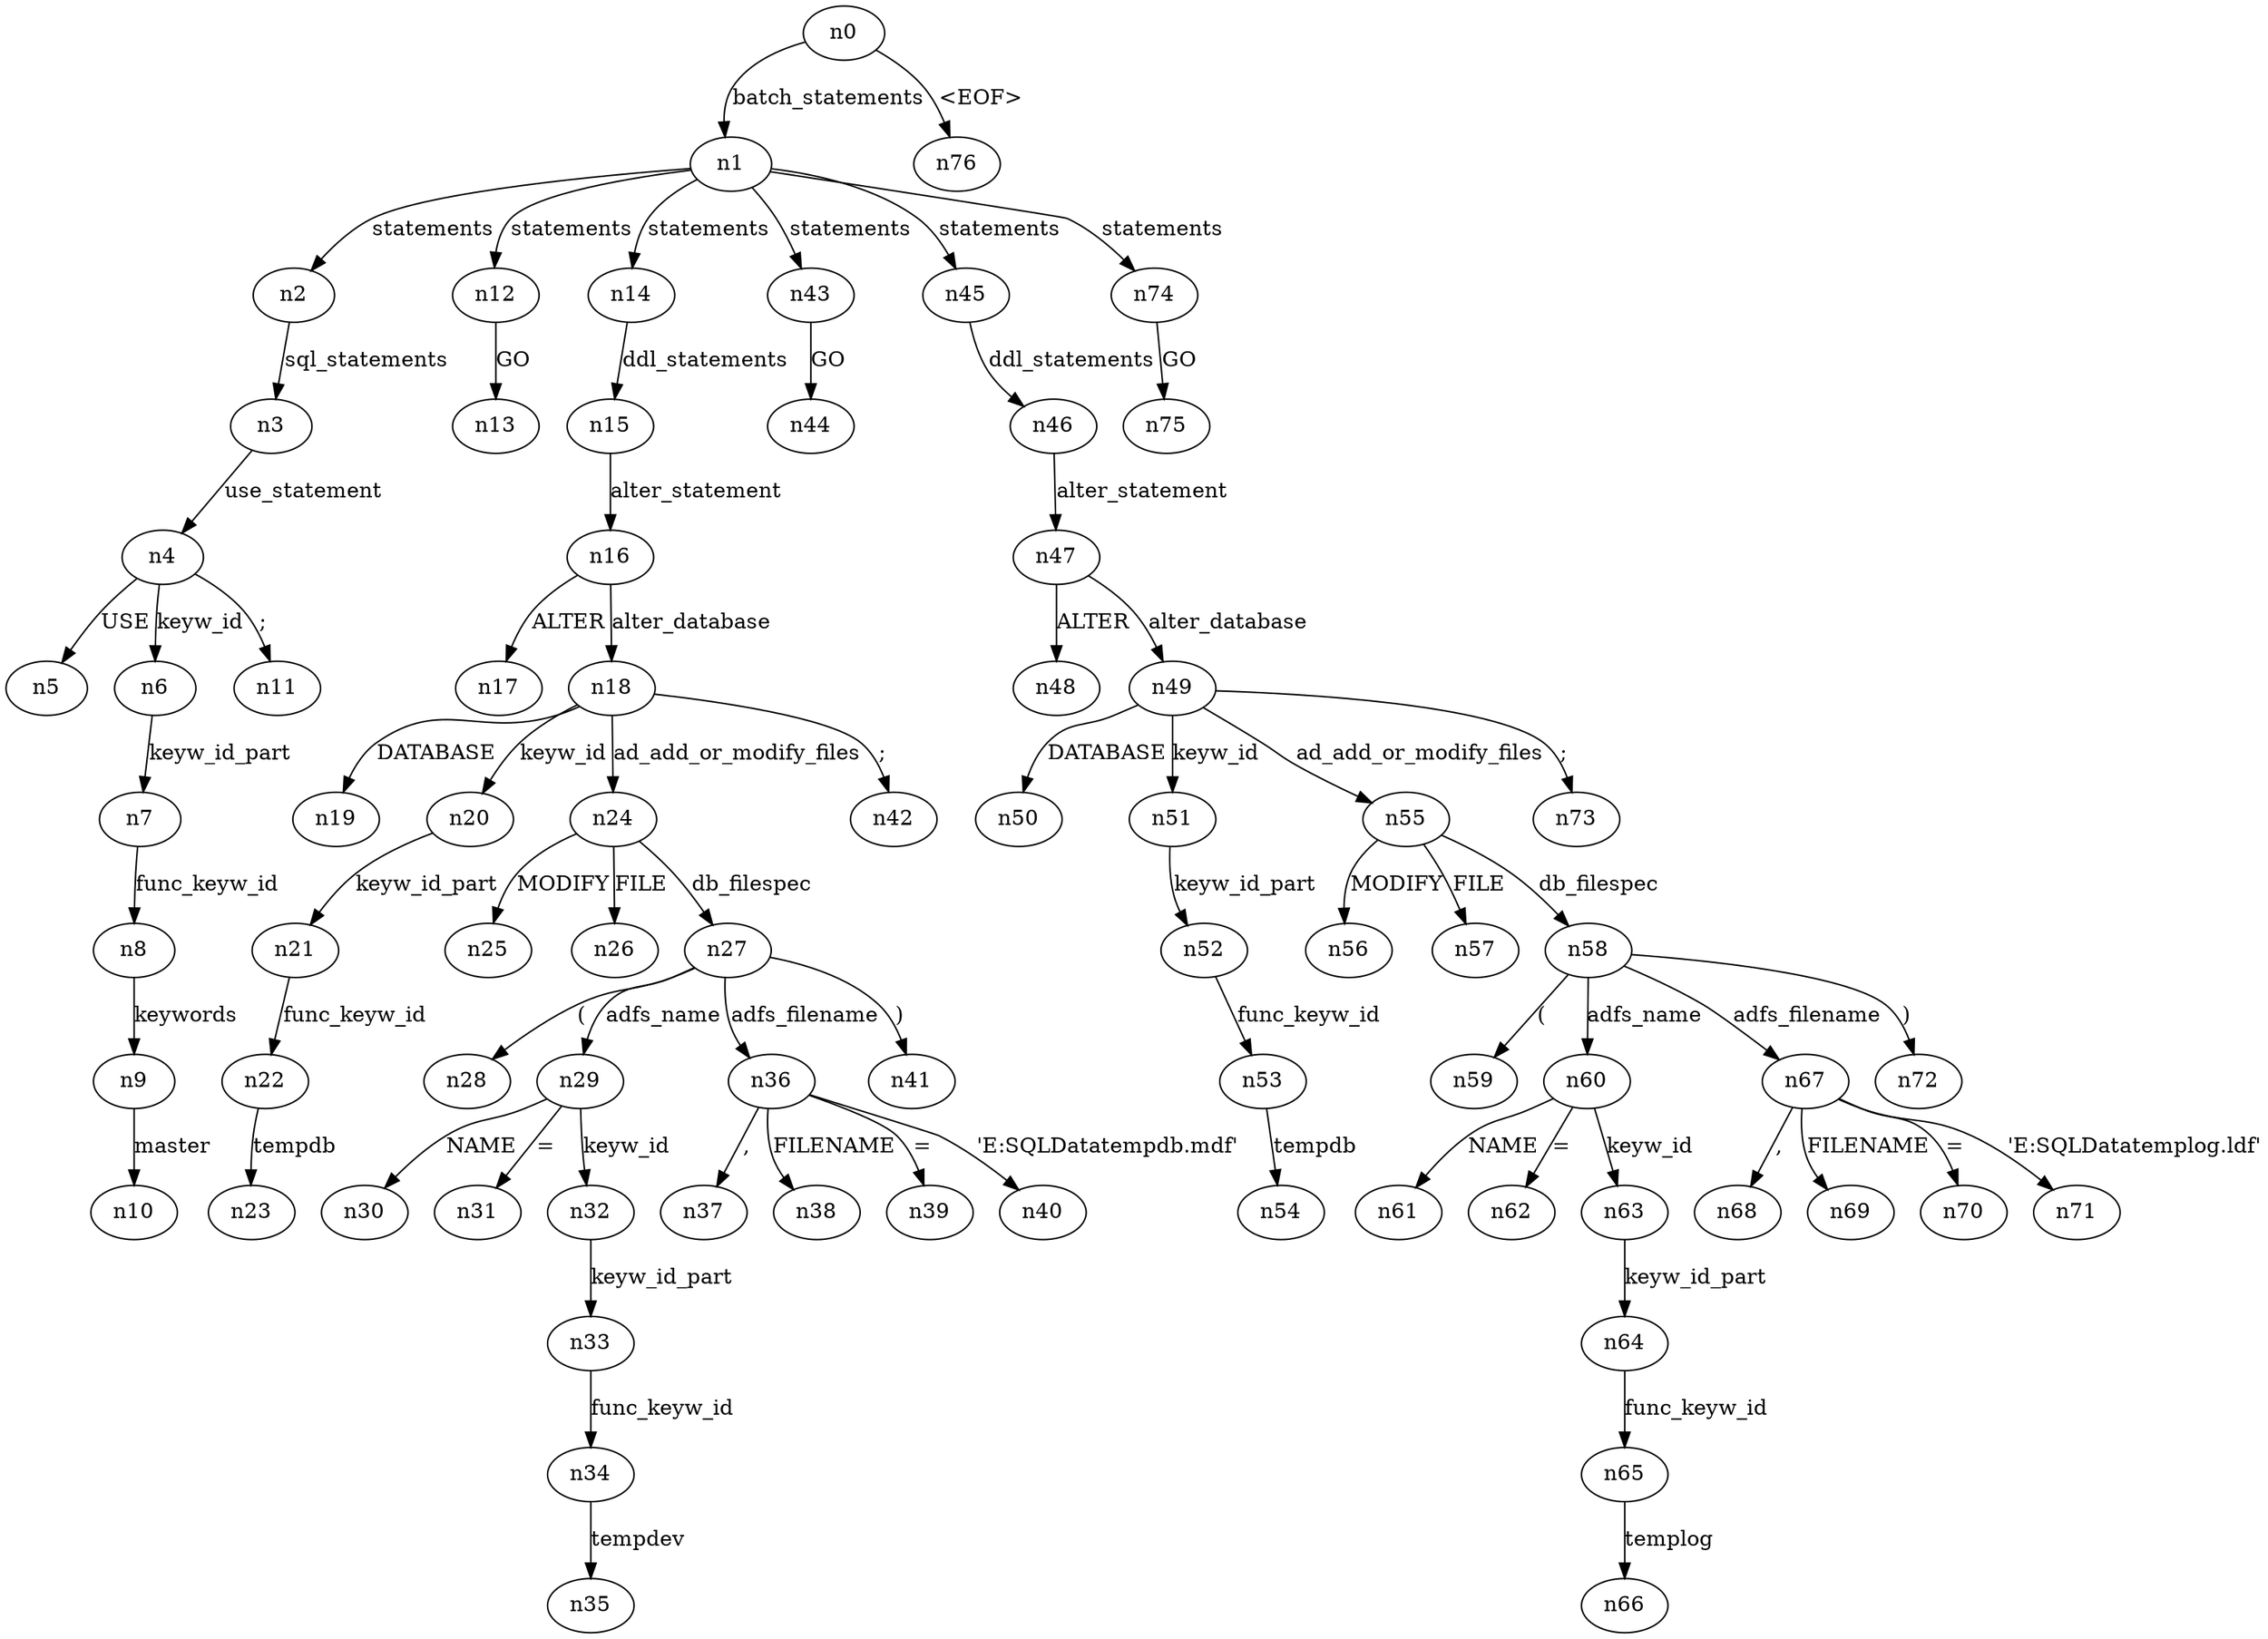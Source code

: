 digraph ParseTree {
  n0 -> n1 [label="batch_statements"];
  n1 -> n2 [label="statements"];
  n2 -> n3 [label="sql_statements"];
  n3 -> n4 [label="use_statement"];
  n4 -> n5 [label="USE"];
  n4 -> n6 [label="keyw_id"];
  n6 -> n7 [label="keyw_id_part"];
  n7 -> n8 [label="func_keyw_id"];
  n8 -> n9 [label="keywords"];
  n9 -> n10 [label="master"];
  n4 -> n11 [label=";"];
  n1 -> n12 [label="statements"];
  n12 -> n13 [label="GO"];
  n1 -> n14 [label="statements"];
  n14 -> n15 [label="ddl_statements"];
  n15 -> n16 [label="alter_statement"];
  n16 -> n17 [label="ALTER"];
  n16 -> n18 [label="alter_database"];
  n18 -> n19 [label="DATABASE"];
  n18 -> n20 [label="keyw_id"];
  n20 -> n21 [label="keyw_id_part"];
  n21 -> n22 [label="func_keyw_id"];
  n22 -> n23 [label="tempdb"];
  n18 -> n24 [label="ad_add_or_modify_files"];
  n24 -> n25 [label="MODIFY"];
  n24 -> n26 [label="FILE"];
  n24 -> n27 [label="db_filespec"];
  n27 -> n28 [label="("];
  n27 -> n29 [label="adfs_name"];
  n29 -> n30 [label="NAME"];
  n29 -> n31 [label="="];
  n29 -> n32 [label="keyw_id"];
  n32 -> n33 [label="keyw_id_part"];
  n33 -> n34 [label="func_keyw_id"];
  n34 -> n35 [label="tempdev"];
  n27 -> n36 [label="adfs_filename"];
  n36 -> n37 [label=","];
  n36 -> n38 [label="FILENAME"];
  n36 -> n39 [label="="];
  n36 -> n40 [label="'E:\SQLData\tempdb.mdf'"];
  n27 -> n41 [label=")"];
  n18 -> n42 [label=";"];
  n1 -> n43 [label="statements"];
  n43 -> n44 [label="GO"];
  n1 -> n45 [label="statements"];
  n45 -> n46 [label="ddl_statements"];
  n46 -> n47 [label="alter_statement"];
  n47 -> n48 [label="ALTER"];
  n47 -> n49 [label="alter_database"];
  n49 -> n50 [label="DATABASE"];
  n49 -> n51 [label="keyw_id"];
  n51 -> n52 [label="keyw_id_part"];
  n52 -> n53 [label="func_keyw_id"];
  n53 -> n54 [label="tempdb"];
  n49 -> n55 [label="ad_add_or_modify_files"];
  n55 -> n56 [label="MODIFY"];
  n55 -> n57 [label="FILE"];
  n55 -> n58 [label="db_filespec"];
  n58 -> n59 [label="("];
  n58 -> n60 [label="adfs_name"];
  n60 -> n61 [label="NAME"];
  n60 -> n62 [label="="];
  n60 -> n63 [label="keyw_id"];
  n63 -> n64 [label="keyw_id_part"];
  n64 -> n65 [label="func_keyw_id"];
  n65 -> n66 [label="templog"];
  n58 -> n67 [label="adfs_filename"];
  n67 -> n68 [label=","];
  n67 -> n69 [label="FILENAME"];
  n67 -> n70 [label="="];
  n67 -> n71 [label="'E:\SQLData\templog.ldf'"];
  n58 -> n72 [label=")"];
  n49 -> n73 [label=";"];
  n1 -> n74 [label="statements"];
  n74 -> n75 [label="GO"];
  n0 -> n76 [label="<EOF>"];
}